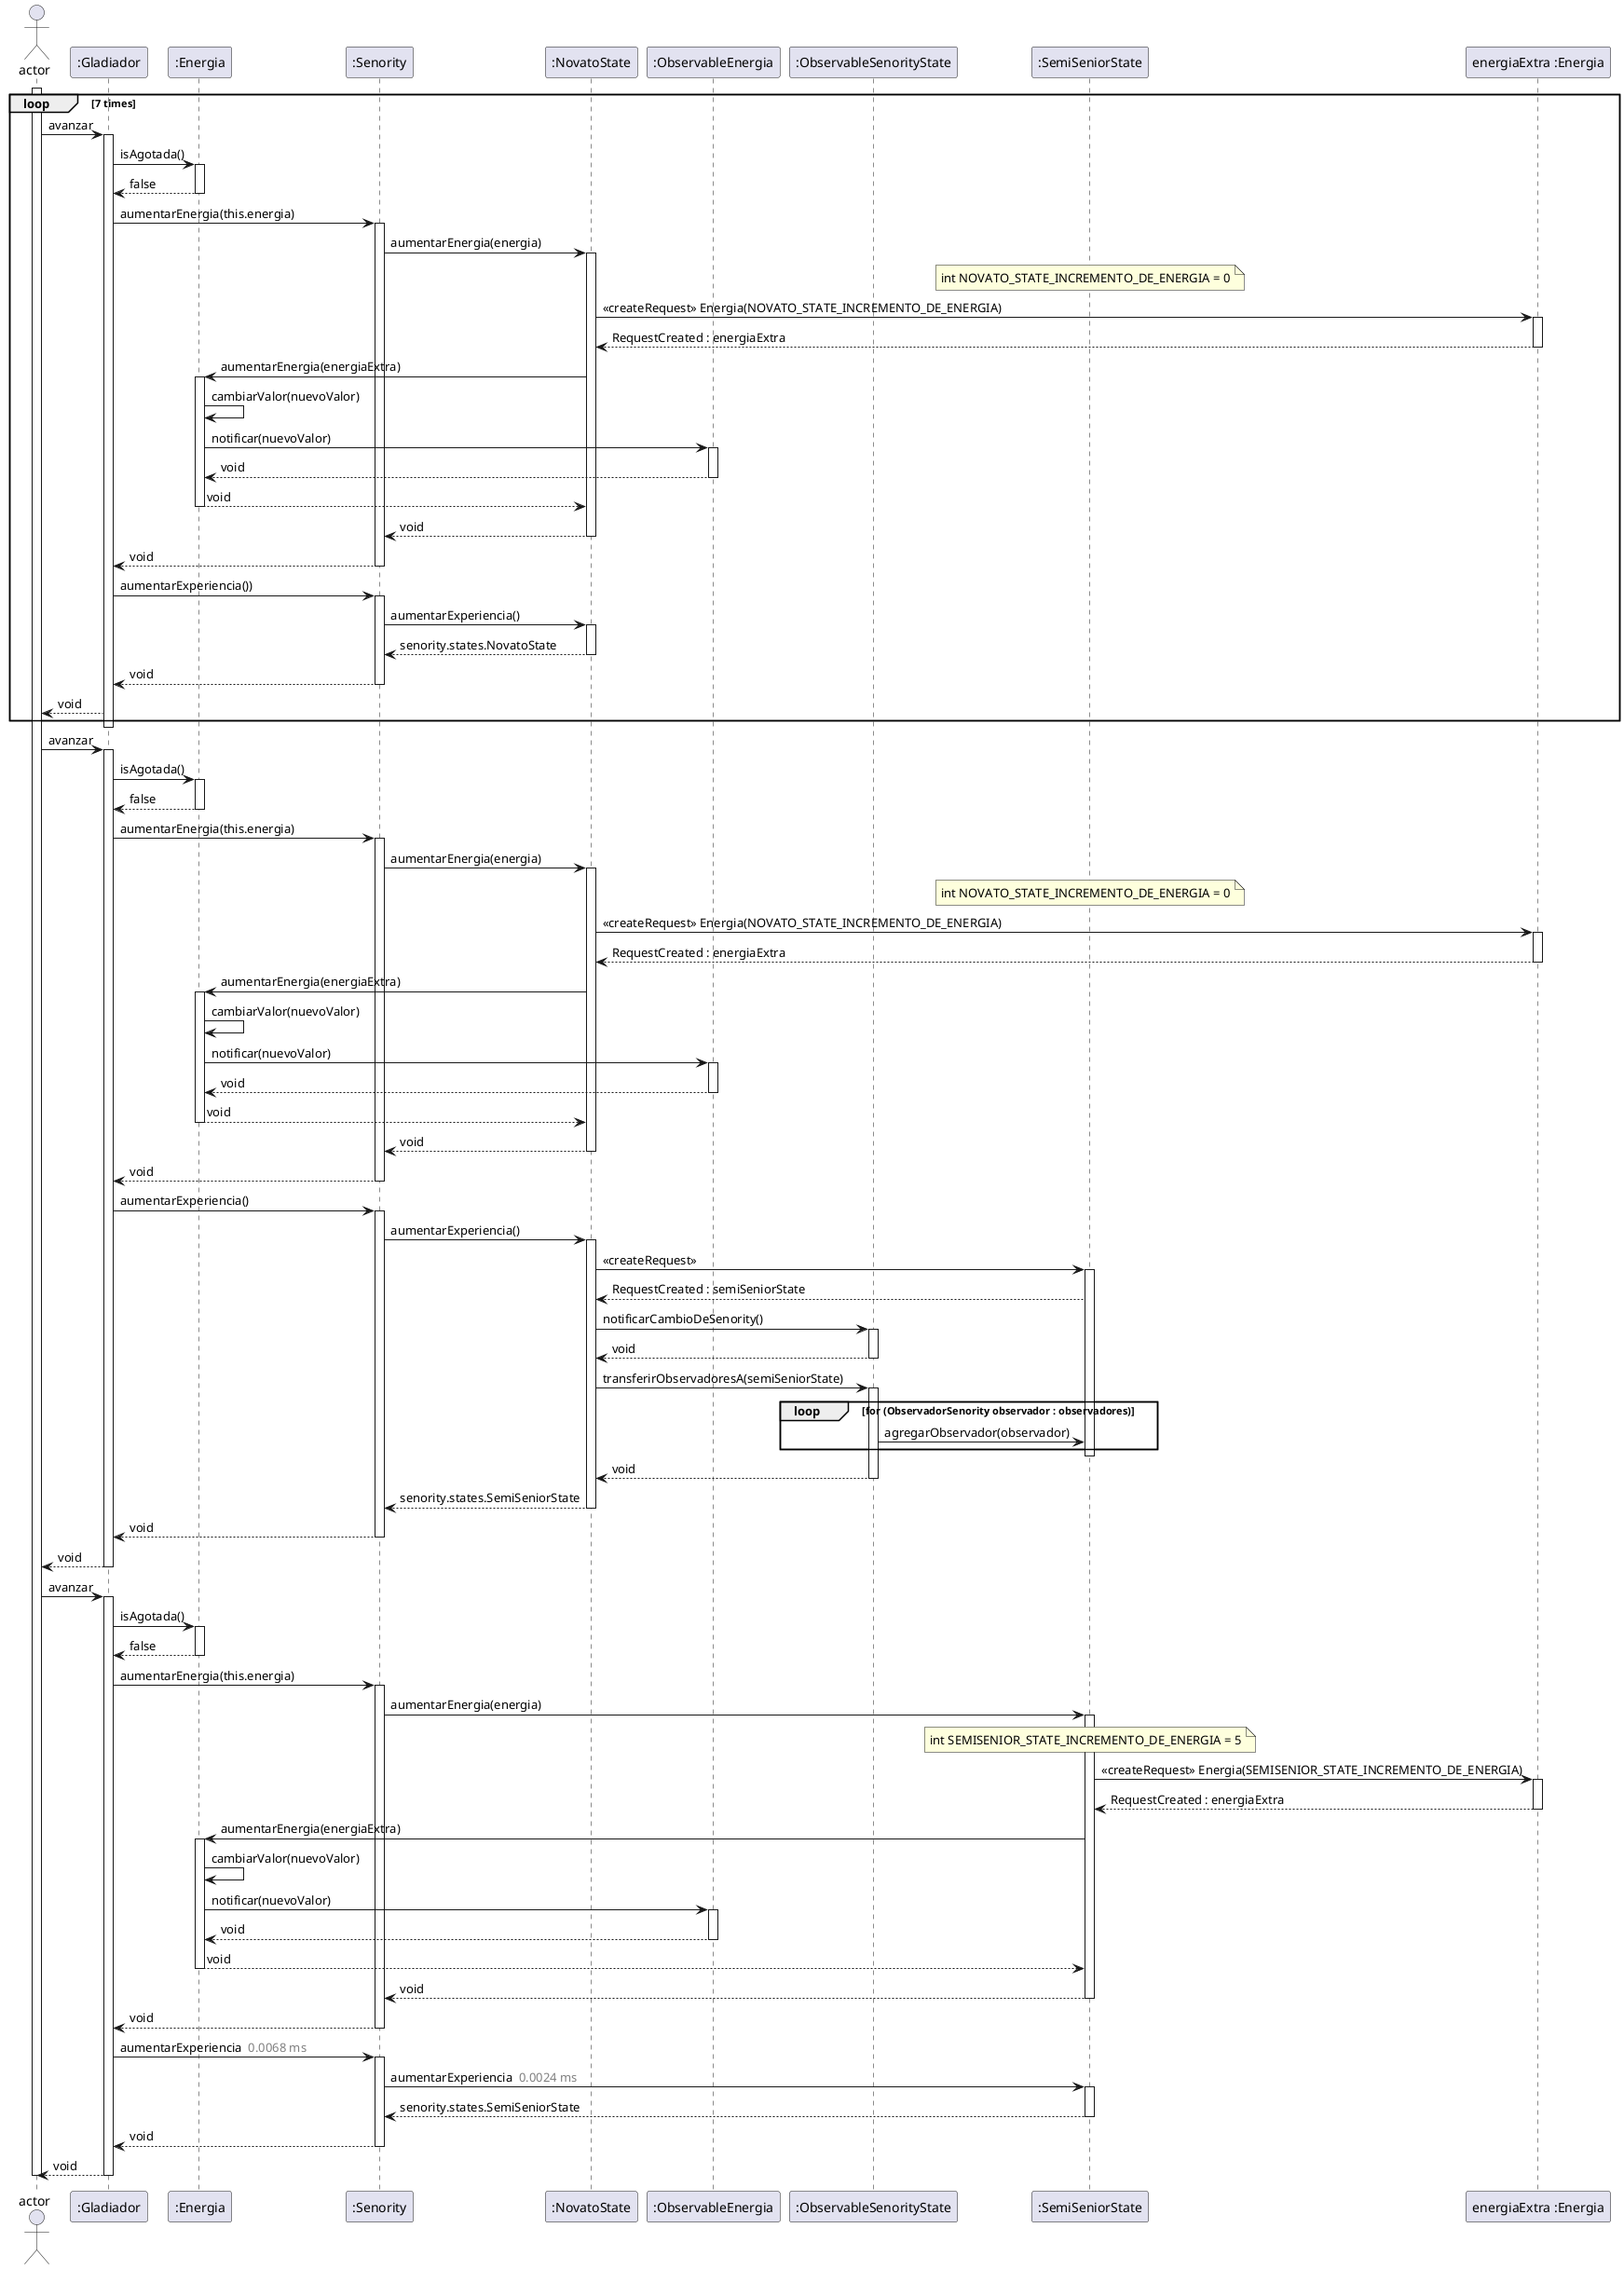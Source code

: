 @startuml
actor Actor as "actor"
participant Gladiador as ":Gladiador"
participant Energia as ":Energia"
participant Senority as ":Senority"
participant NovatoState as ":NovatoState"
participant ObservableEnergia as ":ObservableEnergia"
participant ObservableSenorityState as ":ObservableSenorityState"
participant SemiSeniorState as ":SemiSeniorState"
participant EnergiaExtra as "energiaExtra :Energia"

  Note right
verificarQueSiPasan8TurnosElSeniorityDelGladiadorPasaDeNovatoASemiSeniorYVeSuEnergiaIncrementadaAlProximoTurno
  End note
    loop 7 times
  activate Actor
    Actor->Gladiador: avanzar
    activate Gladiador
      Gladiador->Energia: isAgotada()
      activate Energia
      Gladiador<--Energia: false
      deactivate Energia
      Gladiador->Senority: aumentarEnergia(this.energia)
      activate Senority
        Senority->NovatoState: aumentarEnergia(energia)
        activate NovatoState
        note over SemiSeniorState : int NOVATO_STATE_INCREMENTO_DE_ENERGIA = 0
        NovatoState->EnergiaExtra: << createRequest >> Energia(NOVATO_STATE_INCREMENTO_DE_ENERGIA)
        activate EnergiaExtra
        EnergiaExtra-->NovatoState: RequestCreated : energiaExtra
        deactivate EnergiaExtra
          NovatoState->Energia: aumentarEnergia(energiaExtra)
          activate Energia
          Energia->Energia: cambiarValor(nuevoValor)
            Energia->ObservableEnergia: notificar(nuevoValor)
            activate ObservableEnergia
            Energia<--ObservableEnergia: void
            deactivate ObservableEnergia
          NovatoState<--Energia: void
          deactivate Energia
        Senority<--NovatoState: void
        deactivate NovatoState
      Gladiador<--Senority: void
      deactivate Senority
      Gladiador->Senority: aumentarExperiencia())
      activate Senority
        Senority->NovatoState: aumentarExperiencia()
        activate NovatoState
        Senority<--NovatoState: senority.states.NovatoState
        deactivate NovatoState
      Gladiador<--Senority: void
      deactivate Senority
    Actor<--Gladiador: void
    end




    deactivate Gladiador
    Actor->Gladiador: avanzar
        activate Gladiador
          Gladiador->Energia: isAgotada()
          activate Energia
          Gladiador<--Energia: false
          deactivate Energia
          Gladiador->Senority: aumentarEnergia(this.energia)
          activate Senority
            Senority->NovatoState: aumentarEnergia(energia)
            activate NovatoState
            note over SemiSeniorState : int NOVATO_STATE_INCREMENTO_DE_ENERGIA = 0
            NovatoState->EnergiaExtra: << createRequest >> Energia(NOVATO_STATE_INCREMENTO_DE_ENERGIA)
            activate EnergiaExtra
            EnergiaExtra-->NovatoState: RequestCreated : energiaExtra
            deactivate EnergiaExtra
              NovatoState->Energia: aumentarEnergia(energiaExtra)
              activate Energia
              Energia->Energia: cambiarValor(nuevoValor)
                Energia->ObservableEnergia: notificar(nuevoValor)
                activate ObservableEnergia
                Energia<--ObservableEnergia: void
                deactivate ObservableEnergia
              NovatoState<--Energia: void
              deactivate Energia
            Senority<--NovatoState: void
            deactivate NovatoState
          Gladiador<--Senority: void
          deactivate Senority
      Gladiador->Senority: aumentarExperiencia()
      activate Senority
        Senority->NovatoState: aumentarExperiencia()
        activate NovatoState
          NovatoState->SemiSeniorState: << createRequest >>
          activate SemiSeniorState
          SemiSeniorState-->NovatoState: RequestCreated : semiSeniorState
          NovatoState->ObservableSenorityState: notificarCambioDeSenority()
          activate ObservableSenorityState
          NovatoState<--ObservableSenorityState: void
          deactivate ObservableSenorityState
          NovatoState->ObservableSenorityState: transferirObservadoresA(semiSeniorState)
          activate ObservableSenorityState
          loop for (ObservadorSenority observador : observadores)
          ObservableSenorityState->SemiSeniorState: agregarObservador(observador)
          end
          deactivate SemiSeniorState
          NovatoState<--ObservableSenorityState: void
          deactivate ObservableSenorityState
        Senority<--NovatoState: senority.states.SemiSeniorState
        deactivate NovatoState
      Gladiador<--Senority: void
      deactivate Senority
    Actor<--Gladiador: void
    deactivate Gladiador


    Actor->Gladiador: avanzar
        activate Gladiador
          Gladiador->Energia: isAgotada()
          activate Energia
          Gladiador<--Energia: false
          deactivate Energia
          Gladiador->Senority: aumentarEnergia(this.energia)
          activate Senority
            Senority->SemiSeniorState: aumentarEnergia(energia)
            activate SemiSeniorState
            note over SemiSeniorState : int SEMISENIOR_STATE_INCREMENTO_DE_ENERGIA = 5
            SemiSeniorState->EnergiaExtra: << createRequest >> Energia(SEMISENIOR_STATE_INCREMENTO_DE_ENERGIA)
            activate EnergiaExtra
            EnergiaExtra-->SemiSeniorState: RequestCreated : energiaExtra
            deactivate EnergiaExtra
              SemiSeniorState->Energia: aumentarEnergia(energiaExtra)
              activate Energia
              Energia->Energia: cambiarValor(nuevoValor)
                Energia->ObservableEnergia: notificar(nuevoValor)
                activate ObservableEnergia
                Energia<--ObservableEnergia: void
                deactivate ObservableEnergia
              SemiSeniorState<--Energia: void
              deactivate Energia
            Senority<--SemiSeniorState: void
            deactivate SemiSeniorState
          Gladiador<--Senority: void
          deactivate Senority
      Gladiador->Senority: aumentarExperiencia <color:gray> 0.0068 ms</color>
      activate Senority
        Senority->SemiSeniorState: aumentarExperiencia <color:gray> 0.0024 ms</color>
        activate SemiSeniorState
        Senority<--SemiSeniorState: senority.states.SemiSeniorState
        deactivate SemiSeniorState
      Gladiador<--Senority: void
      deactivate Senority
    Actor<--Gladiador: void
    deactivate Gladiador
  deactivate Actor
@enduml